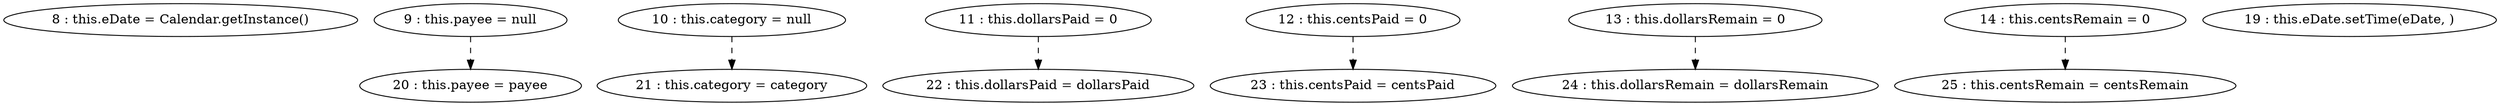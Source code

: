 digraph G {
"8 : this.eDate = Calendar.getInstance()"
"9 : this.payee = null"
"9 : this.payee = null" -> "20 : this.payee = payee" [style=dashed]
"10 : this.category = null"
"10 : this.category = null" -> "21 : this.category = category" [style=dashed]
"11 : this.dollarsPaid = 0"
"11 : this.dollarsPaid = 0" -> "22 : this.dollarsPaid = dollarsPaid" [style=dashed]
"12 : this.centsPaid = 0"
"12 : this.centsPaid = 0" -> "23 : this.centsPaid = centsPaid" [style=dashed]
"13 : this.dollarsRemain = 0"
"13 : this.dollarsRemain = 0" -> "24 : this.dollarsRemain = dollarsRemain" [style=dashed]
"14 : this.centsRemain = 0"
"14 : this.centsRemain = 0" -> "25 : this.centsRemain = centsRemain" [style=dashed]
"19 : this.eDate.setTime(eDate, )"
"20 : this.payee = payee"
"21 : this.category = category"
"22 : this.dollarsPaid = dollarsPaid"
"23 : this.centsPaid = centsPaid"
"24 : this.dollarsRemain = dollarsRemain"
"25 : this.centsRemain = centsRemain"
}